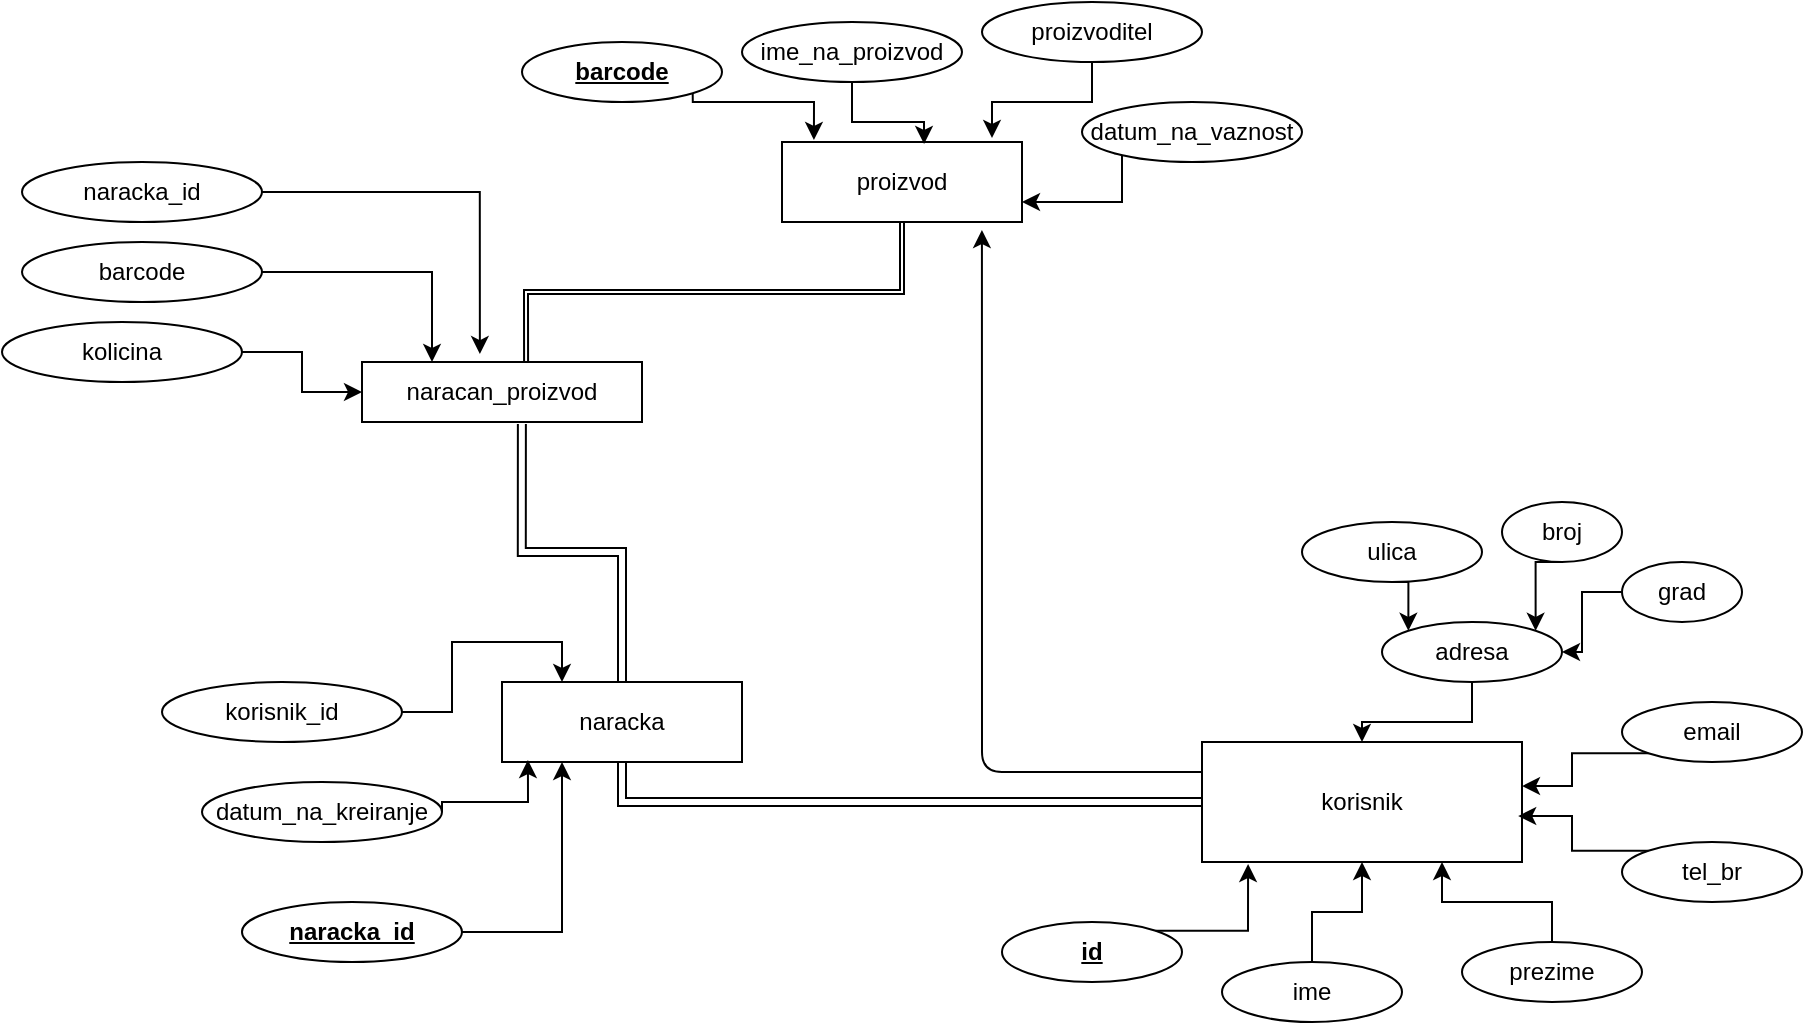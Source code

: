 <mxfile version="26.0.10">
  <diagram name="Page-1" id="qdFqhvSDjLMz4umysWT7">
    <mxGraphModel dx="989" dy="509" grid="1" gridSize="10" guides="1" tooltips="1" connect="1" arrows="1" fold="1" page="1" pageScale="1" pageWidth="850" pageHeight="1100" math="0" shadow="0">
      <root>
        <mxCell id="0" />
        <mxCell id="1" parent="0" />
        <mxCell id="rrYigXC1_DxfnAEjPgmD-38" style="edgeStyle=orthogonalEdgeStyle;rounded=0;orthogonalLoop=1;jettySize=auto;html=1;exitX=0;exitY=0.5;exitDx=0;exitDy=0;entryX=0.5;entryY=1;entryDx=0;entryDy=0;endArrow=classic;endFill=1;startArrow=none;startFill=0;shadow=0;flowAnimation=0;curved=0;shape=link;" edge="1" parent="1" source="rrYigXC1_DxfnAEjPgmD-1" target="rrYigXC1_DxfnAEjPgmD-28">
          <mxGeometry relative="1" as="geometry" />
        </mxCell>
        <mxCell id="rrYigXC1_DxfnAEjPgmD-1" value="korisnik" style="rounded=0;whiteSpace=wrap;html=1;" vertex="1" parent="1">
          <mxGeometry x="620" y="540" width="160" height="60" as="geometry" />
        </mxCell>
        <mxCell id="rrYigXC1_DxfnAEjPgmD-2" value="&lt;u&gt;&lt;b&gt;id&lt;/b&gt;&lt;/u&gt;" style="ellipse;whiteSpace=wrap;html=1;" vertex="1" parent="1">
          <mxGeometry x="520" y="630" width="90" height="30" as="geometry" />
        </mxCell>
        <mxCell id="rrYigXC1_DxfnAEjPgmD-21" style="edgeStyle=orthogonalEdgeStyle;rounded=0;orthogonalLoop=1;jettySize=auto;html=1;exitX=0.5;exitY=0;exitDx=0;exitDy=0;entryX=0.5;entryY=1;entryDx=0;entryDy=0;" edge="1" parent="1" source="rrYigXC1_DxfnAEjPgmD-3" target="rrYigXC1_DxfnAEjPgmD-1">
          <mxGeometry relative="1" as="geometry" />
        </mxCell>
        <mxCell id="rrYigXC1_DxfnAEjPgmD-3" value="ime" style="ellipse;whiteSpace=wrap;html=1;" vertex="1" parent="1">
          <mxGeometry x="630" y="650" width="90" height="30" as="geometry" />
        </mxCell>
        <mxCell id="rrYigXC1_DxfnAEjPgmD-20" style="edgeStyle=orthogonalEdgeStyle;rounded=0;orthogonalLoop=1;jettySize=auto;html=1;exitX=0.5;exitY=0;exitDx=0;exitDy=0;entryX=0.75;entryY=1;entryDx=0;entryDy=0;" edge="1" parent="1" source="rrYigXC1_DxfnAEjPgmD-4" target="rrYigXC1_DxfnAEjPgmD-1">
          <mxGeometry relative="1" as="geometry" />
        </mxCell>
        <mxCell id="rrYigXC1_DxfnAEjPgmD-4" value="prezime" style="ellipse;whiteSpace=wrap;html=1;" vertex="1" parent="1">
          <mxGeometry x="750" y="640" width="90" height="30" as="geometry" />
        </mxCell>
        <mxCell id="rrYigXC1_DxfnAEjPgmD-5" value="tel_br" style="ellipse;whiteSpace=wrap;html=1;" vertex="1" parent="1">
          <mxGeometry x="830" y="590" width="90" height="30" as="geometry" />
        </mxCell>
        <mxCell id="rrYigXC1_DxfnAEjPgmD-6" value="email" style="ellipse;whiteSpace=wrap;html=1;" vertex="1" parent="1">
          <mxGeometry x="830" y="520" width="90" height="30" as="geometry" />
        </mxCell>
        <mxCell id="rrYigXC1_DxfnAEjPgmD-17" style="edgeStyle=orthogonalEdgeStyle;rounded=0;orthogonalLoop=1;jettySize=auto;html=1;exitX=0.5;exitY=1;exitDx=0;exitDy=0;entryX=0.5;entryY=0;entryDx=0;entryDy=0;" edge="1" parent="1" source="rrYigXC1_DxfnAEjPgmD-7" target="rrYigXC1_DxfnAEjPgmD-1">
          <mxGeometry relative="1" as="geometry" />
        </mxCell>
        <mxCell id="rrYigXC1_DxfnAEjPgmD-7" value="adresa" style="ellipse;whiteSpace=wrap;html=1;" vertex="1" parent="1">
          <mxGeometry x="710" y="480" width="90" height="30" as="geometry" />
        </mxCell>
        <mxCell id="rrYigXC1_DxfnAEjPgmD-15" style="edgeStyle=orthogonalEdgeStyle;rounded=0;orthogonalLoop=1;jettySize=auto;html=1;exitX=0.5;exitY=1;exitDx=0;exitDy=0;entryX=0;entryY=0;entryDx=0;entryDy=0;" edge="1" parent="1" source="rrYigXC1_DxfnAEjPgmD-8" target="rrYigXC1_DxfnAEjPgmD-7">
          <mxGeometry relative="1" as="geometry" />
        </mxCell>
        <mxCell id="rrYigXC1_DxfnAEjPgmD-8" value="ulica" style="ellipse;whiteSpace=wrap;html=1;" vertex="1" parent="1">
          <mxGeometry x="670" y="430" width="90" height="30" as="geometry" />
        </mxCell>
        <mxCell id="rrYigXC1_DxfnAEjPgmD-14" style="edgeStyle=orthogonalEdgeStyle;rounded=0;orthogonalLoop=1;jettySize=auto;html=1;exitX=0.5;exitY=1;exitDx=0;exitDy=0;entryX=1;entryY=0;entryDx=0;entryDy=0;" edge="1" parent="1" source="rrYigXC1_DxfnAEjPgmD-11" target="rrYigXC1_DxfnAEjPgmD-7">
          <mxGeometry relative="1" as="geometry" />
        </mxCell>
        <mxCell id="rrYigXC1_DxfnAEjPgmD-11" value="broj" style="ellipse;whiteSpace=wrap;html=1;" vertex="1" parent="1">
          <mxGeometry x="770" y="420" width="60" height="30" as="geometry" />
        </mxCell>
        <mxCell id="rrYigXC1_DxfnAEjPgmD-16" style="edgeStyle=orthogonalEdgeStyle;rounded=0;orthogonalLoop=1;jettySize=auto;html=1;exitX=0;exitY=0.5;exitDx=0;exitDy=0;entryX=1;entryY=0.5;entryDx=0;entryDy=0;" edge="1" parent="1" source="rrYigXC1_DxfnAEjPgmD-12" target="rrYigXC1_DxfnAEjPgmD-7">
          <mxGeometry relative="1" as="geometry" />
        </mxCell>
        <mxCell id="rrYigXC1_DxfnAEjPgmD-12" value="grad" style="ellipse;whiteSpace=wrap;html=1;" vertex="1" parent="1">
          <mxGeometry x="830" y="450" width="60" height="30" as="geometry" />
        </mxCell>
        <mxCell id="rrYigXC1_DxfnAEjPgmD-18" style="edgeStyle=orthogonalEdgeStyle;rounded=0;orthogonalLoop=1;jettySize=auto;html=1;exitX=0;exitY=1;exitDx=0;exitDy=0;entryX=1;entryY=0.367;entryDx=0;entryDy=0;entryPerimeter=0;" edge="1" parent="1" source="rrYigXC1_DxfnAEjPgmD-6" target="rrYigXC1_DxfnAEjPgmD-1">
          <mxGeometry relative="1" as="geometry" />
        </mxCell>
        <mxCell id="rrYigXC1_DxfnAEjPgmD-19" style="edgeStyle=orthogonalEdgeStyle;rounded=0;orthogonalLoop=1;jettySize=auto;html=1;exitX=0;exitY=0;exitDx=0;exitDy=0;entryX=0.988;entryY=0.617;entryDx=0;entryDy=0;entryPerimeter=0;" edge="1" parent="1" source="rrYigXC1_DxfnAEjPgmD-5" target="rrYigXC1_DxfnAEjPgmD-1">
          <mxGeometry relative="1" as="geometry" />
        </mxCell>
        <mxCell id="rrYigXC1_DxfnAEjPgmD-22" style="edgeStyle=orthogonalEdgeStyle;rounded=0;orthogonalLoop=1;jettySize=auto;html=1;exitX=1;exitY=0;exitDx=0;exitDy=0;entryX=0.144;entryY=1.017;entryDx=0;entryDy=0;entryPerimeter=0;" edge="1" parent="1" source="rrYigXC1_DxfnAEjPgmD-2" target="rrYigXC1_DxfnAEjPgmD-1">
          <mxGeometry relative="1" as="geometry" />
        </mxCell>
        <mxCell id="rrYigXC1_DxfnAEjPgmD-23" value="proizvod" style="rounded=0;whiteSpace=wrap;html=1;" vertex="1" parent="1">
          <mxGeometry x="410" y="240" width="120" height="40" as="geometry" />
        </mxCell>
        <mxCell id="rrYigXC1_DxfnAEjPgmD-24" value="&lt;u&gt;&lt;b&gt;barcode&lt;/b&gt;&lt;/u&gt;" style="ellipse;whiteSpace=wrap;html=1;" vertex="1" parent="1">
          <mxGeometry x="280" y="190" width="100" height="30" as="geometry" />
        </mxCell>
        <mxCell id="rrYigXC1_DxfnAEjPgmD-25" value="ime_na_proizvod" style="ellipse;whiteSpace=wrap;html=1;" vertex="1" parent="1">
          <mxGeometry x="390" y="180" width="110" height="30" as="geometry" />
        </mxCell>
        <mxCell id="rrYigXC1_DxfnAEjPgmD-26" value="proizvoditel" style="ellipse;whiteSpace=wrap;html=1;" vertex="1" parent="1">
          <mxGeometry x="510" y="170" width="110" height="30" as="geometry" />
        </mxCell>
        <mxCell id="rrYigXC1_DxfnAEjPgmD-32" style="edgeStyle=orthogonalEdgeStyle;rounded=0;orthogonalLoop=1;jettySize=auto;html=1;exitX=0;exitY=1;exitDx=0;exitDy=0;entryX=1;entryY=0.75;entryDx=0;entryDy=0;" edge="1" parent="1" source="rrYigXC1_DxfnAEjPgmD-27" target="rrYigXC1_DxfnAEjPgmD-23">
          <mxGeometry relative="1" as="geometry">
            <Array as="points">
              <mxPoint x="580" y="246" />
              <mxPoint x="580" y="270" />
            </Array>
          </mxGeometry>
        </mxCell>
        <mxCell id="rrYigXC1_DxfnAEjPgmD-27" value="datum_na_vaznost" style="ellipse;whiteSpace=wrap;html=1;" vertex="1" parent="1">
          <mxGeometry x="560" y="220" width="110" height="30" as="geometry" />
        </mxCell>
        <mxCell id="rrYigXC1_DxfnAEjPgmD-28" value="naracka" style="rounded=0;whiteSpace=wrap;html=1;" vertex="1" parent="1">
          <mxGeometry x="270" y="510" width="120" height="40" as="geometry" />
        </mxCell>
        <mxCell id="rrYigXC1_DxfnAEjPgmD-39" style="edgeStyle=orthogonalEdgeStyle;rounded=0;orthogonalLoop=1;jettySize=auto;html=1;exitX=1;exitY=0.5;exitDx=0;exitDy=0;entryX=0.25;entryY=1;entryDx=0;entryDy=0;" edge="1" parent="1" source="rrYigXC1_DxfnAEjPgmD-29" target="rrYigXC1_DxfnAEjPgmD-28">
          <mxGeometry relative="1" as="geometry" />
        </mxCell>
        <mxCell id="rrYigXC1_DxfnAEjPgmD-29" value="&lt;u&gt;&lt;b&gt;naracka_id&lt;/b&gt;&lt;/u&gt;" style="ellipse;whiteSpace=wrap;html=1;" vertex="1" parent="1">
          <mxGeometry x="140" y="620" width="110" height="30" as="geometry" />
        </mxCell>
        <mxCell id="rrYigXC1_DxfnAEjPgmD-30" value="datum_na_kreiranje" style="ellipse;whiteSpace=wrap;html=1;" vertex="1" parent="1">
          <mxGeometry x="120" y="560" width="120" height="30" as="geometry" />
        </mxCell>
        <mxCell id="rrYigXC1_DxfnAEjPgmD-41" style="edgeStyle=orthogonalEdgeStyle;rounded=0;orthogonalLoop=1;jettySize=auto;html=1;exitX=1;exitY=0.5;exitDx=0;exitDy=0;entryX=0.25;entryY=0;entryDx=0;entryDy=0;" edge="1" parent="1" source="rrYigXC1_DxfnAEjPgmD-31" target="rrYigXC1_DxfnAEjPgmD-28">
          <mxGeometry relative="1" as="geometry" />
        </mxCell>
        <mxCell id="rrYigXC1_DxfnAEjPgmD-31" value="korisnik_id" style="ellipse;whiteSpace=wrap;html=1;" vertex="1" parent="1">
          <mxGeometry x="100" y="510" width="120" height="30" as="geometry" />
        </mxCell>
        <mxCell id="rrYigXC1_DxfnAEjPgmD-33" style="edgeStyle=orthogonalEdgeStyle;rounded=0;orthogonalLoop=1;jettySize=auto;html=1;exitX=0.5;exitY=1;exitDx=0;exitDy=0;entryX=0.875;entryY=-0.05;entryDx=0;entryDy=0;entryPerimeter=0;" edge="1" parent="1" source="rrYigXC1_DxfnAEjPgmD-26" target="rrYigXC1_DxfnAEjPgmD-23">
          <mxGeometry relative="1" as="geometry" />
        </mxCell>
        <mxCell id="rrYigXC1_DxfnAEjPgmD-34" style="edgeStyle=orthogonalEdgeStyle;rounded=0;orthogonalLoop=1;jettySize=auto;html=1;exitX=0.5;exitY=1;exitDx=0;exitDy=0;entryX=0.592;entryY=0.025;entryDx=0;entryDy=0;entryPerimeter=0;" edge="1" parent="1" source="rrYigXC1_DxfnAEjPgmD-25" target="rrYigXC1_DxfnAEjPgmD-23">
          <mxGeometry relative="1" as="geometry" />
        </mxCell>
        <mxCell id="rrYigXC1_DxfnAEjPgmD-35" style="edgeStyle=orthogonalEdgeStyle;rounded=0;orthogonalLoop=1;jettySize=auto;html=1;exitX=1;exitY=1;exitDx=0;exitDy=0;entryX=0.133;entryY=-0.025;entryDx=0;entryDy=0;entryPerimeter=0;" edge="1" parent="1" source="rrYigXC1_DxfnAEjPgmD-24" target="rrYigXC1_DxfnAEjPgmD-23">
          <mxGeometry relative="1" as="geometry">
            <Array as="points">
              <mxPoint x="365" y="220" />
              <mxPoint x="426" y="220" />
            </Array>
          </mxGeometry>
        </mxCell>
        <mxCell id="rrYigXC1_DxfnAEjPgmD-37" style="edgeStyle=orthogonalEdgeStyle;rounded=1;orthogonalLoop=1;jettySize=auto;html=1;exitX=0;exitY=0.25;exitDx=0;exitDy=0;entryX=0.833;entryY=1.1;entryDx=0;entryDy=0;entryPerimeter=0;strokeColor=default;curved=0;endArrow=classic;endFill=1;strokeWidth=1;startArrow=none;startFill=0;verticalAlign=middle;horizontal=0;" edge="1" parent="1" source="rrYigXC1_DxfnAEjPgmD-1" target="rrYigXC1_DxfnAEjPgmD-23">
          <mxGeometry relative="1" as="geometry" />
        </mxCell>
        <mxCell id="rrYigXC1_DxfnAEjPgmD-40" style="edgeStyle=orthogonalEdgeStyle;rounded=0;orthogonalLoop=1;jettySize=auto;html=1;exitX=1;exitY=0.5;exitDx=0;exitDy=0;entryX=0.108;entryY=0.975;entryDx=0;entryDy=0;entryPerimeter=0;" edge="1" parent="1" source="rrYigXC1_DxfnAEjPgmD-30" target="rrYigXC1_DxfnAEjPgmD-28">
          <mxGeometry relative="1" as="geometry">
            <Array as="points">
              <mxPoint x="240" y="570" />
              <mxPoint x="283" y="570" />
            </Array>
          </mxGeometry>
        </mxCell>
        <mxCell id="rrYigXC1_DxfnAEjPgmD-43" value="naracan_proizvod" style="rounded=0;whiteSpace=wrap;html=1;" vertex="1" parent="1">
          <mxGeometry x="200" y="350" width="140" height="30" as="geometry" />
        </mxCell>
        <mxCell id="rrYigXC1_DxfnAEjPgmD-48" value="naracka_id" style="ellipse;whiteSpace=wrap;html=1;" vertex="1" parent="1">
          <mxGeometry x="30" y="250" width="120" height="30" as="geometry" />
        </mxCell>
        <mxCell id="rrYigXC1_DxfnAEjPgmD-51" style="edgeStyle=orthogonalEdgeStyle;rounded=0;orthogonalLoop=1;jettySize=auto;html=1;exitX=1;exitY=0.5;exitDx=0;exitDy=0;entryX=0.25;entryY=0;entryDx=0;entryDy=0;" edge="1" parent="1" source="rrYigXC1_DxfnAEjPgmD-49" target="rrYigXC1_DxfnAEjPgmD-43">
          <mxGeometry relative="1" as="geometry" />
        </mxCell>
        <mxCell id="rrYigXC1_DxfnAEjPgmD-49" value="barcode" style="ellipse;whiteSpace=wrap;html=1;" vertex="1" parent="1">
          <mxGeometry x="30" y="290" width="120" height="30" as="geometry" />
        </mxCell>
        <mxCell id="rrYigXC1_DxfnAEjPgmD-52" style="edgeStyle=orthogonalEdgeStyle;rounded=0;orthogonalLoop=1;jettySize=auto;html=1;exitX=1;exitY=0.5;exitDx=0;exitDy=0;entryX=0;entryY=0.5;entryDx=0;entryDy=0;" edge="1" parent="1" source="rrYigXC1_DxfnAEjPgmD-50" target="rrYigXC1_DxfnAEjPgmD-43">
          <mxGeometry relative="1" as="geometry" />
        </mxCell>
        <mxCell id="rrYigXC1_DxfnAEjPgmD-50" value="kolicina" style="ellipse;whiteSpace=wrap;html=1;" vertex="1" parent="1">
          <mxGeometry x="20" y="330" width="120" height="30" as="geometry" />
        </mxCell>
        <mxCell id="rrYigXC1_DxfnAEjPgmD-53" style="edgeStyle=orthogonalEdgeStyle;rounded=0;orthogonalLoop=1;jettySize=auto;html=1;exitX=1;exitY=0.5;exitDx=0;exitDy=0;entryX=0.421;entryY=-0.133;entryDx=0;entryDy=0;entryPerimeter=0;" edge="1" parent="1" source="rrYigXC1_DxfnAEjPgmD-48" target="rrYigXC1_DxfnAEjPgmD-43">
          <mxGeometry relative="1" as="geometry" />
        </mxCell>
        <mxCell id="rrYigXC1_DxfnAEjPgmD-54" style="edgeStyle=orthogonalEdgeStyle;rounded=0;orthogonalLoop=1;jettySize=auto;html=1;exitX=0.5;exitY=0;exitDx=0;exitDy=0;entryX=0.571;entryY=1.033;entryDx=0;entryDy=0;entryPerimeter=0;shape=link;" edge="1" parent="1" source="rrYigXC1_DxfnAEjPgmD-28" target="rrYigXC1_DxfnAEjPgmD-43">
          <mxGeometry relative="1" as="geometry" />
        </mxCell>
        <mxCell id="rrYigXC1_DxfnAEjPgmD-55" style="edgeStyle=orthogonalEdgeStyle;rounded=0;orthogonalLoop=1;jettySize=auto;html=1;exitX=0.5;exitY=1;exitDx=0;exitDy=0;entryX=0.586;entryY=0;entryDx=0;entryDy=0;entryPerimeter=0;shape=link;width=-2;" edge="1" parent="1" source="rrYigXC1_DxfnAEjPgmD-23" target="rrYigXC1_DxfnAEjPgmD-43">
          <mxGeometry relative="1" as="geometry" />
        </mxCell>
      </root>
    </mxGraphModel>
  </diagram>
</mxfile>
